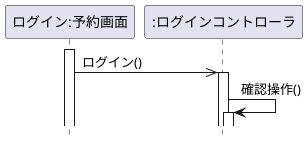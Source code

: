 @startuml
hide footbox
participant "ログイン:予約画面" as boundary
participant ":ログインコントローラ" as control
activate boundary
 boundary->> control:ログイン()
activate control
control -> control:確認操作()
activate control
@enduml